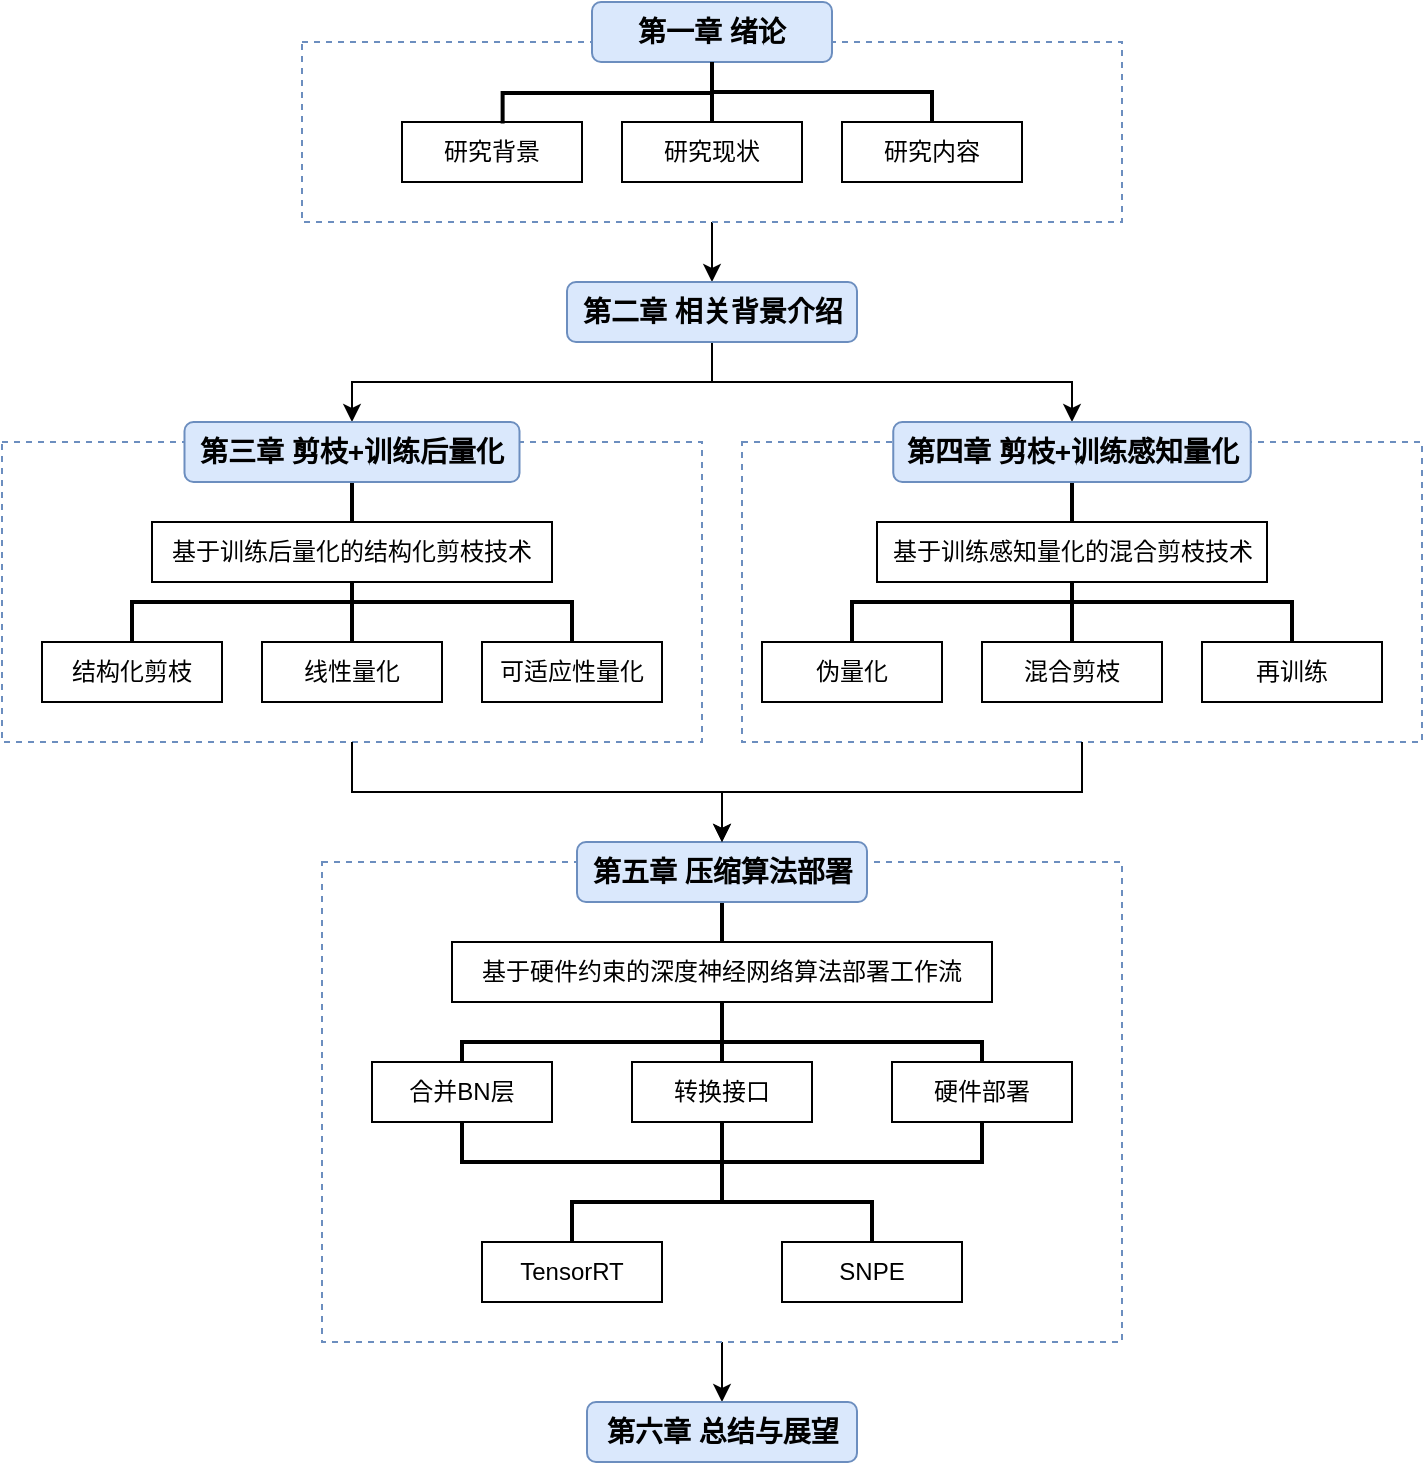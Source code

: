 <mxfile version="22.1.11" type="github">
  <diagram name="第 1 页" id="MW0tD9vEuxQ4wjxk8LT8">
    <mxGraphModel dx="819" dy="426" grid="1" gridSize="10" guides="1" tooltips="1" connect="1" arrows="0" fold="1" page="1" pageScale="1" pageWidth="827" pageHeight="1169" math="0" shadow="0">
      <root>
        <mxCell id="0" />
        <mxCell id="1" parent="0" />
        <mxCell id="IEWdHHS3KTzempWpxFYI-66" value="" style="rounded=0;whiteSpace=wrap;html=1;dashed=1;fillColor=none;strokeColor=#6c8ebf;" vertex="1" parent="1">
          <mxGeometry y="250" width="350" height="150" as="geometry" />
        </mxCell>
        <mxCell id="IEWdHHS3KTzempWpxFYI-67" value="" style="rounded=0;whiteSpace=wrap;html=1;dashed=1;fillColor=none;strokeColor=#6c8ebf;" vertex="1" parent="1">
          <mxGeometry x="370" y="250" width="340" height="150" as="geometry" />
        </mxCell>
        <mxCell id="IEWdHHS3KTzempWpxFYI-84" style="edgeStyle=orthogonalEdgeStyle;rounded=0;orthogonalLoop=1;jettySize=auto;html=1;exitX=0.5;exitY=1;exitDx=0;exitDy=0;entryX=0.5;entryY=0;entryDx=0;entryDy=0;" edge="1" parent="1" source="IEWdHHS3KTzempWpxFYI-68" target="IEWdHHS3KTzempWpxFYI-23">
          <mxGeometry relative="1" as="geometry" />
        </mxCell>
        <mxCell id="IEWdHHS3KTzempWpxFYI-68" value="" style="rounded=0;whiteSpace=wrap;html=1;dashed=1;fillColor=none;strokeColor=#6c8ebf;" vertex="1" parent="1">
          <mxGeometry x="160" y="460" width="400" height="240" as="geometry" />
        </mxCell>
        <mxCell id="IEWdHHS3KTzempWpxFYI-69" style="edgeStyle=orthogonalEdgeStyle;rounded=0;orthogonalLoop=1;jettySize=auto;html=1;exitX=0.5;exitY=1;exitDx=0;exitDy=0;entryX=0.5;entryY=0;entryDx=0;entryDy=0;" edge="1" parent="1" source="IEWdHHS3KTzempWpxFYI-65" target="IEWdHHS3KTzempWpxFYI-4">
          <mxGeometry relative="1" as="geometry" />
        </mxCell>
        <mxCell id="IEWdHHS3KTzempWpxFYI-65" value="" style="rounded=0;whiteSpace=wrap;html=1;dashed=1;fillColor=none;strokeColor=#6c8ebf;" vertex="1" parent="1">
          <mxGeometry x="150" y="50" width="410" height="90" as="geometry" />
        </mxCell>
        <mxCell id="IEWdHHS3KTzempWpxFYI-33" style="rounded=0;orthogonalLoop=1;jettySize=auto;html=1;exitX=0.5;exitY=1;exitDx=0;exitDy=0;entryX=0.5;entryY=0;entryDx=0;entryDy=0;startArrow=none;startFill=0;shape=link;edgeStyle=elbowEdgeStyle;elbow=vertical;width=1;" edge="1" parent="1" source="IEWdHHS3KTzempWpxFYI-3" target="IEWdHHS3KTzempWpxFYI-28">
          <mxGeometry relative="1" as="geometry" />
        </mxCell>
        <mxCell id="IEWdHHS3KTzempWpxFYI-35" style="rounded=0;orthogonalLoop=1;jettySize=auto;html=1;exitX=0.5;exitY=1;exitDx=0;exitDy=0;entryX=0.5;entryY=0;entryDx=0;entryDy=0;shape=link;edgeStyle=elbowEdgeStyle;elbow=vertical;width=1;" edge="1" parent="1" source="IEWdHHS3KTzempWpxFYI-3" target="IEWdHHS3KTzempWpxFYI-29">
          <mxGeometry relative="1" as="geometry" />
        </mxCell>
        <mxCell id="IEWdHHS3KTzempWpxFYI-3" value="第一章 绪论" style="rounded=1;whiteSpace=wrap;html=1;fillColor=#dae8fc;strokeColor=#6c8ebf;fontSize=14;fontStyle=1" vertex="1" parent="1">
          <mxGeometry x="295" y="30" width="120" height="30" as="geometry" />
        </mxCell>
        <mxCell id="IEWdHHS3KTzempWpxFYI-70" style="edgeStyle=orthogonalEdgeStyle;rounded=0;orthogonalLoop=1;jettySize=auto;html=1;exitX=0.5;exitY=1;exitDx=0;exitDy=0;entryX=0.5;entryY=0;entryDx=0;entryDy=0;" edge="1" parent="1" source="IEWdHHS3KTzempWpxFYI-4" target="IEWdHHS3KTzempWpxFYI-5">
          <mxGeometry relative="1" as="geometry" />
        </mxCell>
        <mxCell id="IEWdHHS3KTzempWpxFYI-71" style="edgeStyle=orthogonalEdgeStyle;rounded=0;orthogonalLoop=1;jettySize=auto;html=1;exitX=0.5;exitY=1;exitDx=0;exitDy=0;entryX=0.5;entryY=0;entryDx=0;entryDy=0;" edge="1" parent="1" source="IEWdHHS3KTzempWpxFYI-4" target="IEWdHHS3KTzempWpxFYI-6">
          <mxGeometry relative="1" as="geometry" />
        </mxCell>
        <mxCell id="IEWdHHS3KTzempWpxFYI-4" value="第二章 相关背景介绍" style="rounded=1;whiteSpace=wrap;html=1;fillColor=#dae8fc;strokeColor=#6c8ebf;fontSize=14;fontStyle=1" vertex="1" parent="1">
          <mxGeometry x="282.5" y="170" width="145" height="30" as="geometry" />
        </mxCell>
        <mxCell id="IEWdHHS3KTzempWpxFYI-54" style="edgeStyle=orthogonalEdgeStyle;rounded=0;orthogonalLoop=1;jettySize=auto;html=1;exitX=0.5;exitY=1;exitDx=0;exitDy=0;entryX=0.5;entryY=0;entryDx=0;entryDy=0;shape=link;width=1;" edge="1" parent="1" source="IEWdHHS3KTzempWpxFYI-5" target="IEWdHHS3KTzempWpxFYI-8">
          <mxGeometry relative="1" as="geometry" />
        </mxCell>
        <mxCell id="IEWdHHS3KTzempWpxFYI-5" value="第三章 剪枝+训练后量化" style="rounded=1;whiteSpace=wrap;html=1;fillColor=#dae8fc;strokeColor=#6c8ebf;fontSize=14;fontStyle=1" vertex="1" parent="1">
          <mxGeometry x="91.25" y="240" width="167.5" height="30" as="geometry" />
        </mxCell>
        <mxCell id="IEWdHHS3KTzempWpxFYI-55" style="edgeStyle=orthogonalEdgeStyle;rounded=0;orthogonalLoop=1;jettySize=auto;html=1;exitX=0.5;exitY=1;exitDx=0;exitDy=0;entryX=0.5;entryY=0;entryDx=0;entryDy=0;shape=link;width=1;" edge="1" parent="1" source="IEWdHHS3KTzempWpxFYI-6" target="IEWdHHS3KTzempWpxFYI-9">
          <mxGeometry relative="1" as="geometry" />
        </mxCell>
        <mxCell id="IEWdHHS3KTzempWpxFYI-6" value="第四章 剪枝+训练感知量化" style="rounded=1;whiteSpace=wrap;html=1;fillColor=#dae8fc;strokeColor=#6c8ebf;fontSize=14;fontStyle=1" vertex="1" parent="1">
          <mxGeometry x="445.63" y="240" width="178.75" height="30" as="geometry" />
        </mxCell>
        <mxCell id="IEWdHHS3KTzempWpxFYI-82" style="edgeStyle=orthogonalEdgeStyle;rounded=0;orthogonalLoop=1;jettySize=auto;html=1;exitX=0.5;exitY=1;exitDx=0;exitDy=0;entryX=0.5;entryY=0;entryDx=0;entryDy=0;shape=link;width=1;" edge="1" parent="1" source="IEWdHHS3KTzempWpxFYI-7" target="IEWdHHS3KTzempWpxFYI-17">
          <mxGeometry relative="1" as="geometry" />
        </mxCell>
        <mxCell id="IEWdHHS3KTzempWpxFYI-7" value="第五章 压缩算法部署" style="rounded=1;whiteSpace=wrap;html=1;fillColor=#dae8fc;strokeColor=#6c8ebf;fontSize=14;fontStyle=1" vertex="1" parent="1">
          <mxGeometry x="287.5" y="450" width="145" height="30" as="geometry" />
        </mxCell>
        <mxCell id="IEWdHHS3KTzempWpxFYI-42" style="edgeStyle=orthogonalEdgeStyle;rounded=0;orthogonalLoop=1;jettySize=auto;html=1;exitX=0.5;exitY=1;exitDx=0;exitDy=0;shape=link;width=1;" edge="1" parent="1" source="IEWdHHS3KTzempWpxFYI-8" target="IEWdHHS3KTzempWpxFYI-11">
          <mxGeometry relative="1" as="geometry">
            <Array as="points">
              <mxPoint x="175" y="330" />
              <mxPoint x="65" y="330" />
            </Array>
          </mxGeometry>
        </mxCell>
        <mxCell id="IEWdHHS3KTzempWpxFYI-43" style="edgeStyle=orthogonalEdgeStyle;rounded=0;orthogonalLoop=1;jettySize=auto;html=1;exitX=0.5;exitY=1;exitDx=0;exitDy=0;shape=link;width=1;" edge="1" parent="1" source="IEWdHHS3KTzempWpxFYI-8" target="IEWdHHS3KTzempWpxFYI-12">
          <mxGeometry relative="1" as="geometry" />
        </mxCell>
        <mxCell id="IEWdHHS3KTzempWpxFYI-44" style="edgeStyle=orthogonalEdgeStyle;rounded=0;orthogonalLoop=1;jettySize=auto;html=1;exitX=0.5;exitY=1;exitDx=0;exitDy=0;shape=link;width=1;" edge="1" parent="1" source="IEWdHHS3KTzempWpxFYI-8" target="IEWdHHS3KTzempWpxFYI-13">
          <mxGeometry relative="1" as="geometry">
            <Array as="points">
              <mxPoint x="175" y="330" />
              <mxPoint x="285" y="330" />
            </Array>
          </mxGeometry>
        </mxCell>
        <mxCell id="IEWdHHS3KTzempWpxFYI-8" value="基于训练后量化的结构化剪枝技术" style="rounded=0;whiteSpace=wrap;html=1;" vertex="1" parent="1">
          <mxGeometry x="75" y="290" width="200" height="30" as="geometry" />
        </mxCell>
        <mxCell id="IEWdHHS3KTzempWpxFYI-50" style="edgeStyle=orthogonalEdgeStyle;rounded=0;orthogonalLoop=1;jettySize=auto;html=1;exitX=0.5;exitY=1;exitDx=0;exitDy=0;entryX=0.5;entryY=0;entryDx=0;entryDy=0;shape=link;width=1;" edge="1" parent="1" source="IEWdHHS3KTzempWpxFYI-9" target="IEWdHHS3KTzempWpxFYI-14">
          <mxGeometry relative="1" as="geometry">
            <Array as="points">
              <mxPoint x="535" y="320" />
            </Array>
          </mxGeometry>
        </mxCell>
        <mxCell id="IEWdHHS3KTzempWpxFYI-52" style="edgeStyle=orthogonalEdgeStyle;rounded=0;orthogonalLoop=1;jettySize=auto;html=1;exitX=0.5;exitY=1;exitDx=0;exitDy=0;shape=link;width=1;" edge="1" parent="1" source="IEWdHHS3KTzempWpxFYI-9" target="IEWdHHS3KTzempWpxFYI-26">
          <mxGeometry relative="1" as="geometry">
            <Array as="points">
              <mxPoint x="535" y="330" />
              <mxPoint x="425" y="330" />
            </Array>
          </mxGeometry>
        </mxCell>
        <mxCell id="IEWdHHS3KTzempWpxFYI-53" style="edgeStyle=orthogonalEdgeStyle;rounded=0;orthogonalLoop=1;jettySize=auto;html=1;exitX=0.5;exitY=1;exitDx=0;exitDy=0;entryX=0.5;entryY=0;entryDx=0;entryDy=0;shape=link;width=1;" edge="1" parent="1" source="IEWdHHS3KTzempWpxFYI-9" target="IEWdHHS3KTzempWpxFYI-25">
          <mxGeometry relative="1" as="geometry">
            <Array as="points">
              <mxPoint x="535" y="330" />
              <mxPoint x="645" y="330" />
            </Array>
          </mxGeometry>
        </mxCell>
        <mxCell id="IEWdHHS3KTzempWpxFYI-9" value="基于训练感知量化的混合剪枝技术" style="rounded=0;whiteSpace=wrap;html=1;" vertex="1" parent="1">
          <mxGeometry x="437.5" y="290" width="195" height="30" as="geometry" />
        </mxCell>
        <mxCell id="IEWdHHS3KTzempWpxFYI-11" value="结构化剪枝" style="rounded=0;whiteSpace=wrap;html=1;" vertex="1" parent="1">
          <mxGeometry x="20" y="350" width="90" height="30" as="geometry" />
        </mxCell>
        <mxCell id="IEWdHHS3KTzempWpxFYI-12" value="线性量化" style="rounded=0;whiteSpace=wrap;html=1;" vertex="1" parent="1">
          <mxGeometry x="130" y="350" width="90" height="30" as="geometry" />
        </mxCell>
        <mxCell id="IEWdHHS3KTzempWpxFYI-13" value="可适应性量化" style="rounded=0;whiteSpace=wrap;html=1;" vertex="1" parent="1">
          <mxGeometry x="240" y="350" width="90" height="30" as="geometry" />
        </mxCell>
        <mxCell id="IEWdHHS3KTzempWpxFYI-14" value="混合剪枝" style="rounded=0;whiteSpace=wrap;html=1;" vertex="1" parent="1">
          <mxGeometry x="490" y="350" width="90" height="30" as="geometry" />
        </mxCell>
        <mxCell id="IEWdHHS3KTzempWpxFYI-61" style="edgeStyle=orthogonalEdgeStyle;rounded=0;orthogonalLoop=1;jettySize=auto;html=1;exitX=0.5;exitY=1;exitDx=0;exitDy=0;entryX=0.5;entryY=1;entryDx=0;entryDy=0;shape=link;width=1;" edge="1" parent="1" source="IEWdHHS3KTzempWpxFYI-16" target="IEWdHHS3KTzempWpxFYI-24">
          <mxGeometry relative="1" as="geometry" />
        </mxCell>
        <mxCell id="IEWdHHS3KTzempWpxFYI-16" value="合并BN层" style="rounded=0;whiteSpace=wrap;html=1;" vertex="1" parent="1">
          <mxGeometry x="185" y="560" width="90" height="30" as="geometry" />
        </mxCell>
        <mxCell id="IEWdHHS3KTzempWpxFYI-79" style="edgeStyle=orthogonalEdgeStyle;rounded=0;orthogonalLoop=1;jettySize=auto;html=1;exitX=0.5;exitY=1;exitDx=0;exitDy=0;entryX=0.5;entryY=0;entryDx=0;entryDy=0;shape=link;width=1;" edge="1" parent="1" source="IEWdHHS3KTzempWpxFYI-17" target="IEWdHHS3KTzempWpxFYI-16">
          <mxGeometry relative="1" as="geometry" />
        </mxCell>
        <mxCell id="IEWdHHS3KTzempWpxFYI-80" style="edgeStyle=orthogonalEdgeStyle;rounded=0;orthogonalLoop=1;jettySize=auto;html=1;exitX=0.5;exitY=1;exitDx=0;exitDy=0;entryX=0.5;entryY=0;entryDx=0;entryDy=0;shape=link;width=1;" edge="1" parent="1" source="IEWdHHS3KTzempWpxFYI-17" target="IEWdHHS3KTzempWpxFYI-24">
          <mxGeometry relative="1" as="geometry" />
        </mxCell>
        <mxCell id="IEWdHHS3KTzempWpxFYI-81" style="edgeStyle=orthogonalEdgeStyle;rounded=0;orthogonalLoop=1;jettySize=auto;html=1;exitX=0.5;exitY=1;exitDx=0;exitDy=0;entryX=0.5;entryY=0;entryDx=0;entryDy=0;shape=link;width=1;" edge="1" parent="1" source="IEWdHHS3KTzempWpxFYI-17" target="IEWdHHS3KTzempWpxFYI-31">
          <mxGeometry relative="1" as="geometry" />
        </mxCell>
        <mxCell id="IEWdHHS3KTzempWpxFYI-17" value="&lt;div style=&quot;line-height: 19px;&quot;&gt;&lt;span style=&quot;background-color: rgb(255, 255, 255);&quot;&gt;&lt;font style=&quot;font-size: 12px;&quot; face=&quot;Helvetica&quot;&gt;基于硬件约束的深度神经网络算法部署工作流&lt;/font&gt;&lt;/span&gt;&lt;/div&gt;" style="rounded=0;whiteSpace=wrap;html=1;strokeColor=default;" vertex="1" parent="1">
          <mxGeometry x="225" y="500" width="270" height="30" as="geometry" />
        </mxCell>
        <mxCell id="IEWdHHS3KTzempWpxFYI-20" value="TensorRT" style="rounded=0;whiteSpace=wrap;html=1;" vertex="1" parent="1">
          <mxGeometry x="240" y="650" width="90" height="30" as="geometry" />
        </mxCell>
        <mxCell id="IEWdHHS3KTzempWpxFYI-21" value="SNPE" style="rounded=0;whiteSpace=wrap;html=1;" vertex="1" parent="1">
          <mxGeometry x="390" y="650" width="90" height="30" as="geometry" />
        </mxCell>
        <mxCell id="IEWdHHS3KTzempWpxFYI-23" value="第六章 总结与展望" style="rounded=1;whiteSpace=wrap;html=1;fillColor=#dae8fc;strokeColor=#6c8ebf;fontSize=14;fontStyle=1" vertex="1" parent="1">
          <mxGeometry x="292.5" y="730" width="135" height="30" as="geometry" />
        </mxCell>
        <mxCell id="IEWdHHS3KTzempWpxFYI-63" style="edgeStyle=orthogonalEdgeStyle;rounded=0;orthogonalLoop=1;jettySize=auto;html=1;exitX=0.5;exitY=1;exitDx=0;exitDy=0;shape=link;width=1;" edge="1" parent="1" source="IEWdHHS3KTzempWpxFYI-24" target="IEWdHHS3KTzempWpxFYI-20">
          <mxGeometry relative="1" as="geometry">
            <Array as="points">
              <mxPoint x="360" y="630" />
              <mxPoint x="285" y="630" />
            </Array>
          </mxGeometry>
        </mxCell>
        <mxCell id="IEWdHHS3KTzempWpxFYI-64" style="edgeStyle=orthogonalEdgeStyle;rounded=0;orthogonalLoop=1;jettySize=auto;html=1;exitX=0.5;exitY=1;exitDx=0;exitDy=0;entryX=0.5;entryY=0;entryDx=0;entryDy=0;shape=link;width=1;" edge="1" parent="1" source="IEWdHHS3KTzempWpxFYI-24" target="IEWdHHS3KTzempWpxFYI-21">
          <mxGeometry relative="1" as="geometry">
            <Array as="points">
              <mxPoint x="360" y="630" />
              <mxPoint x="435" y="630" />
            </Array>
          </mxGeometry>
        </mxCell>
        <mxCell id="IEWdHHS3KTzempWpxFYI-24" value="转换接口" style="rounded=0;whiteSpace=wrap;html=1;" vertex="1" parent="1">
          <mxGeometry x="315" y="560" width="90" height="30" as="geometry" />
        </mxCell>
        <mxCell id="IEWdHHS3KTzempWpxFYI-25" value="再训练" style="rounded=0;whiteSpace=wrap;html=1;" vertex="1" parent="1">
          <mxGeometry x="600" y="350" width="90" height="30" as="geometry" />
        </mxCell>
        <mxCell id="IEWdHHS3KTzempWpxFYI-26" value="伪量化" style="rounded=0;whiteSpace=wrap;html=1;" vertex="1" parent="1">
          <mxGeometry x="380" y="350" width="90" height="30" as="geometry" />
        </mxCell>
        <mxCell id="IEWdHHS3KTzempWpxFYI-28" value="研究现状" style="rounded=0;whiteSpace=wrap;html=1;" vertex="1" parent="1">
          <mxGeometry x="310" y="90" width="90" height="30" as="geometry" />
        </mxCell>
        <mxCell id="IEWdHHS3KTzempWpxFYI-29" value="研究内容" style="rounded=0;whiteSpace=wrap;html=1;" vertex="1" parent="1">
          <mxGeometry x="420" y="90" width="90" height="30" as="geometry" />
        </mxCell>
        <mxCell id="IEWdHHS3KTzempWpxFYI-30" value="研究背景" style="rounded=0;whiteSpace=wrap;html=1;" vertex="1" parent="1">
          <mxGeometry x="200" y="90" width="90" height="30" as="geometry" />
        </mxCell>
        <mxCell id="IEWdHHS3KTzempWpxFYI-62" style="edgeStyle=orthogonalEdgeStyle;rounded=0;orthogonalLoop=1;jettySize=auto;html=1;exitX=0.5;exitY=1;exitDx=0;exitDy=0;entryX=0.5;entryY=1;entryDx=0;entryDy=0;shape=link;width=1;" edge="1" parent="1" source="IEWdHHS3KTzempWpxFYI-31" target="IEWdHHS3KTzempWpxFYI-24">
          <mxGeometry relative="1" as="geometry" />
        </mxCell>
        <mxCell id="IEWdHHS3KTzempWpxFYI-31" value="硬件部署" style="rounded=0;whiteSpace=wrap;html=1;" vertex="1" parent="1">
          <mxGeometry x="445" y="560" width="90" height="30" as="geometry" />
        </mxCell>
        <mxCell id="IEWdHHS3KTzempWpxFYI-32" style="rounded=0;orthogonalLoop=1;jettySize=auto;html=1;entryX=0.559;entryY=0.023;entryDx=0;entryDy=0;entryPerimeter=0;exitX=0.5;exitY=1;exitDx=0;exitDy=0;startArrow=none;startFill=0;shape=link;edgeStyle=elbowEdgeStyle;elbow=vertical;width=1;" edge="1" parent="1" source="IEWdHHS3KTzempWpxFYI-3" target="IEWdHHS3KTzempWpxFYI-30">
          <mxGeometry relative="1" as="geometry" />
        </mxCell>
        <mxCell id="IEWdHHS3KTzempWpxFYI-72" style="edgeStyle=orthogonalEdgeStyle;rounded=0;orthogonalLoop=1;jettySize=auto;html=1;exitX=0.5;exitY=1;exitDx=0;exitDy=0;entryX=0.5;entryY=0;entryDx=0;entryDy=0;" edge="1" parent="1" source="IEWdHHS3KTzempWpxFYI-66" target="IEWdHHS3KTzempWpxFYI-7">
          <mxGeometry relative="1" as="geometry" />
        </mxCell>
        <mxCell id="IEWdHHS3KTzempWpxFYI-76" style="edgeStyle=orthogonalEdgeStyle;rounded=0;orthogonalLoop=1;jettySize=auto;html=1;exitX=0.5;exitY=1;exitDx=0;exitDy=0;entryX=0.5;entryY=0;entryDx=0;entryDy=0;" edge="1" parent="1" source="IEWdHHS3KTzempWpxFYI-67" target="IEWdHHS3KTzempWpxFYI-7">
          <mxGeometry relative="1" as="geometry" />
        </mxCell>
      </root>
    </mxGraphModel>
  </diagram>
</mxfile>

